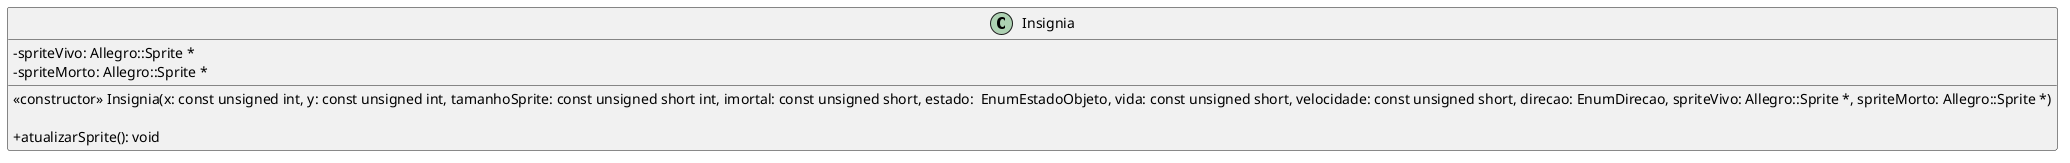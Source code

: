 @startuml
!startsub INSIGNIA

skinparam classAttributeIconSize 0

class "Insignia"{
    <<constructor>> Insignia(x: const unsigned int, y: const unsigned int, tamanhoSprite: const unsigned short int, imortal: const unsigned short, estado:  EnumEstadoObjeto, vida: const unsigned short, velocidade: const unsigned short, direcao: EnumDirecao, spriteVivo: Allegro::Sprite *, spriteMorto: Allegro::Sprite *)

    + atualizarSprite(): void 
    - spriteVivo: Allegro::Sprite *
    - spriteMorto: Allegro::Sprite *
}

!endsub
@enduml